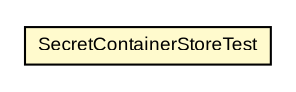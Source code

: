 #!/usr/local/bin/dot
#
# Class diagram 
# Generated by UMLGraph version R5_6-24-gf6e263 (http://www.umlgraph.org/)
#

digraph G {
	edge [fontname="arial",fontsize=10,labelfontname="arial",labelfontsize=10];
	node [fontname="arial",fontsize=10,shape=plaintext];
	nodesep=0.25;
	ranksep=0.5;
	// net.brabenetz.lib.securedproperties.core.SecretContainerStoreTest
	c155 [label=<<table title="net.brabenetz.lib.securedproperties.core.SecretContainerStoreTest" border="0" cellborder="1" cellspacing="0" cellpadding="2" port="p" bgcolor="lemonChiffon" href="./SecretContainerStoreTest.html">
		<tr><td><table border="0" cellspacing="0" cellpadding="1">
<tr><td align="center" balign="center"> SecretContainerStoreTest </td></tr>
		</table></td></tr>
		</table>>, URL="./SecretContainerStoreTest.html", fontname="arial", fontcolor="black", fontsize=9.0];
}

